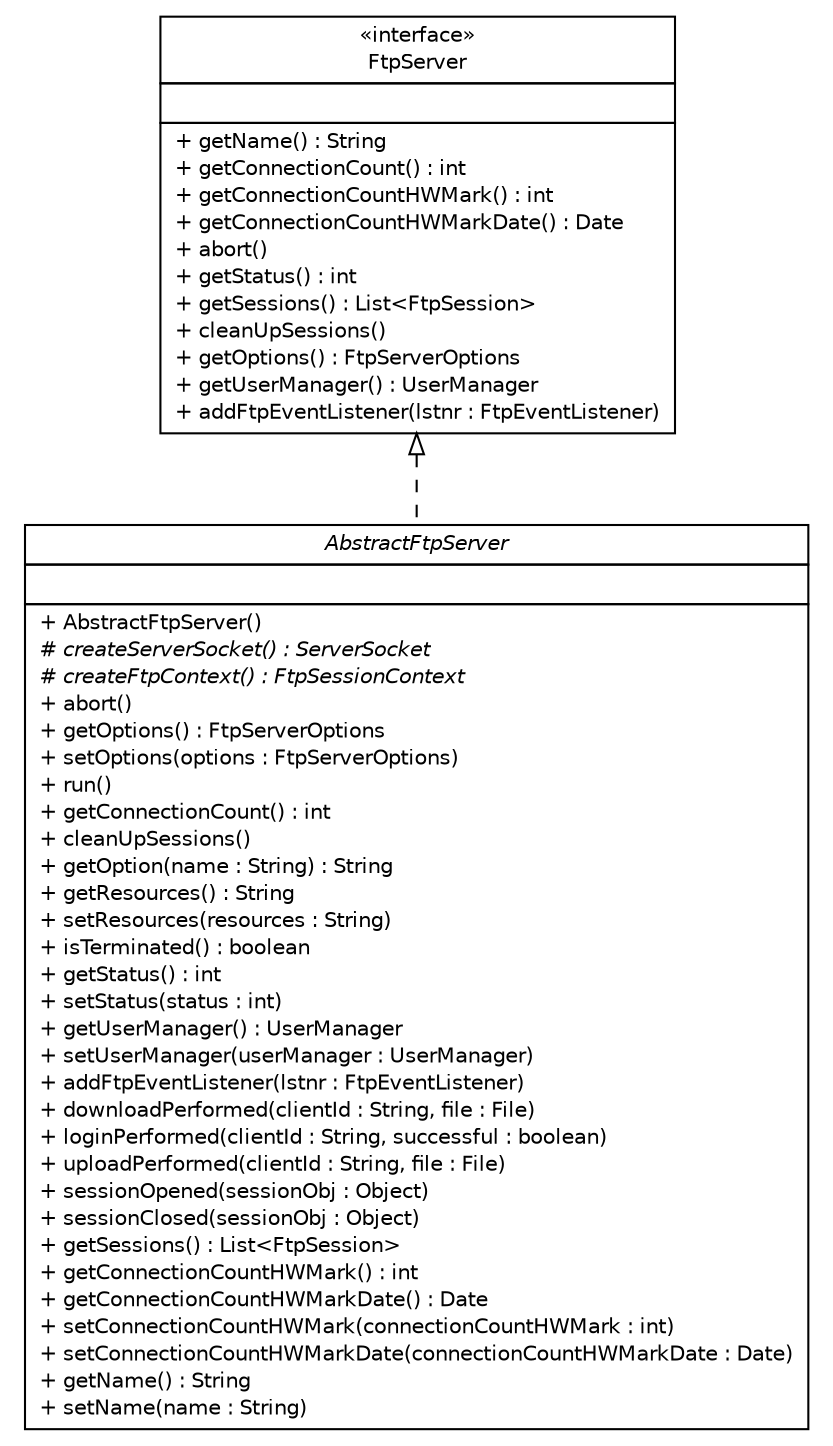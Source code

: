 #!/usr/local/bin/dot
#
# Class diagram 
# Generated by UMLGraph version 5.1 (http://www.umlgraph.org/)
#

digraph G {
	edge [fontname="Helvetica",fontsize=10,labelfontname="Helvetica",labelfontsize=10];
	node [fontname="Helvetica",fontsize=10,shape=plaintext];
	nodesep=0.25;
	ranksep=0.5;
	// com.apporiented.hermesftp.server.AbstractFtpServer
	c127 [label=<<table title="com.apporiented.hermesftp.server.AbstractFtpServer" border="0" cellborder="1" cellspacing="0" cellpadding="2" port="p" href="./AbstractFtpServer.html">
		<tr><td><table border="0" cellspacing="0" cellpadding="1">
<tr><td align="center" balign="center"><font face="Helvetica-Oblique"> AbstractFtpServer </font></td></tr>
		</table></td></tr>
		<tr><td><table border="0" cellspacing="0" cellpadding="1">
<tr><td align="left" balign="left">  </td></tr>
		</table></td></tr>
		<tr><td><table border="0" cellspacing="0" cellpadding="1">
<tr><td align="left" balign="left"> + AbstractFtpServer() </td></tr>
<tr><td align="left" balign="left"><font face="Helvetica-Oblique" point-size="10.0"> # createServerSocket() : ServerSocket </font></td></tr>
<tr><td align="left" balign="left"><font face="Helvetica-Oblique" point-size="10.0"> # createFtpContext() : FtpSessionContext </font></td></tr>
<tr><td align="left" balign="left"> + abort() </td></tr>
<tr><td align="left" balign="left"> + getOptions() : FtpServerOptions </td></tr>
<tr><td align="left" balign="left"> + setOptions(options : FtpServerOptions) </td></tr>
<tr><td align="left" balign="left"> + run() </td></tr>
<tr><td align="left" balign="left"> + getConnectionCount() : int </td></tr>
<tr><td align="left" balign="left"> + cleanUpSessions() </td></tr>
<tr><td align="left" balign="left"> + getOption(name : String) : String </td></tr>
<tr><td align="left" balign="left"> + getResources() : String </td></tr>
<tr><td align="left" balign="left"> + setResources(resources : String) </td></tr>
<tr><td align="left" balign="left"> + isTerminated() : boolean </td></tr>
<tr><td align="left" balign="left"> + getStatus() : int </td></tr>
<tr><td align="left" balign="left"> + setStatus(status : int) </td></tr>
<tr><td align="left" balign="left"> + getUserManager() : UserManager </td></tr>
<tr><td align="left" balign="left"> + setUserManager(userManager : UserManager) </td></tr>
<tr><td align="left" balign="left"> + addFtpEventListener(lstnr : FtpEventListener) </td></tr>
<tr><td align="left" balign="left"> + downloadPerformed(clientId : String, file : File) </td></tr>
<tr><td align="left" balign="left"> + loginPerformed(clientId : String, successful : boolean) </td></tr>
<tr><td align="left" balign="left"> + uploadPerformed(clientId : String, file : File) </td></tr>
<tr><td align="left" balign="left"> + sessionOpened(sessionObj : Object) </td></tr>
<tr><td align="left" balign="left"> + sessionClosed(sessionObj : Object) </td></tr>
<tr><td align="left" balign="left"> + getSessions() : List&lt;FtpSession&gt; </td></tr>
<tr><td align="left" balign="left"> + getConnectionCountHWMark() : int </td></tr>
<tr><td align="left" balign="left"> + getConnectionCountHWMarkDate() : Date </td></tr>
<tr><td align="left" balign="left"> + setConnectionCountHWMark(connectionCountHWMark : int) </td></tr>
<tr><td align="left" balign="left"> + setConnectionCountHWMarkDate(connectionCountHWMarkDate : Date) </td></tr>
<tr><td align="left" balign="left"> + getName() : String </td></tr>
<tr><td align="left" balign="left"> + setName(name : String) </td></tr>
		</table></td></tr>
		</table>>, fontname="Helvetica", fontcolor="black", fontsize=10.0];
	// com.apporiented.hermesftp.server.FtpServer
	c128 [label=<<table title="com.apporiented.hermesftp.server.FtpServer" border="0" cellborder="1" cellspacing="0" cellpadding="2" port="p" href="./FtpServer.html">
		<tr><td><table border="0" cellspacing="0" cellpadding="1">
<tr><td align="center" balign="center"> &#171;interface&#187; </td></tr>
<tr><td align="center" balign="center"> FtpServer </td></tr>
		</table></td></tr>
		<tr><td><table border="0" cellspacing="0" cellpadding="1">
<tr><td align="left" balign="left">  </td></tr>
		</table></td></tr>
		<tr><td><table border="0" cellspacing="0" cellpadding="1">
<tr><td align="left" balign="left"> + getName() : String </td></tr>
<tr><td align="left" balign="left"> + getConnectionCount() : int </td></tr>
<tr><td align="left" balign="left"> + getConnectionCountHWMark() : int </td></tr>
<tr><td align="left" balign="left"> + getConnectionCountHWMarkDate() : Date </td></tr>
<tr><td align="left" balign="left"> + abort() </td></tr>
<tr><td align="left" balign="left"> + getStatus() : int </td></tr>
<tr><td align="left" balign="left"> + getSessions() : List&lt;FtpSession&gt; </td></tr>
<tr><td align="left" balign="left"> + cleanUpSessions() </td></tr>
<tr><td align="left" balign="left"> + getOptions() : FtpServerOptions </td></tr>
<tr><td align="left" balign="left"> + getUserManager() : UserManager </td></tr>
<tr><td align="left" balign="left"> + addFtpEventListener(lstnr : FtpEventListener) </td></tr>
		</table></td></tr>
		</table>>, fontname="Helvetica", fontcolor="black", fontsize=10.0];
	//com.apporiented.hermesftp.server.AbstractFtpServer implements com.apporiented.hermesftp.server.FtpServer
	c128:p -> c127:p [dir=back,arrowtail=empty,style=dashed];
}

